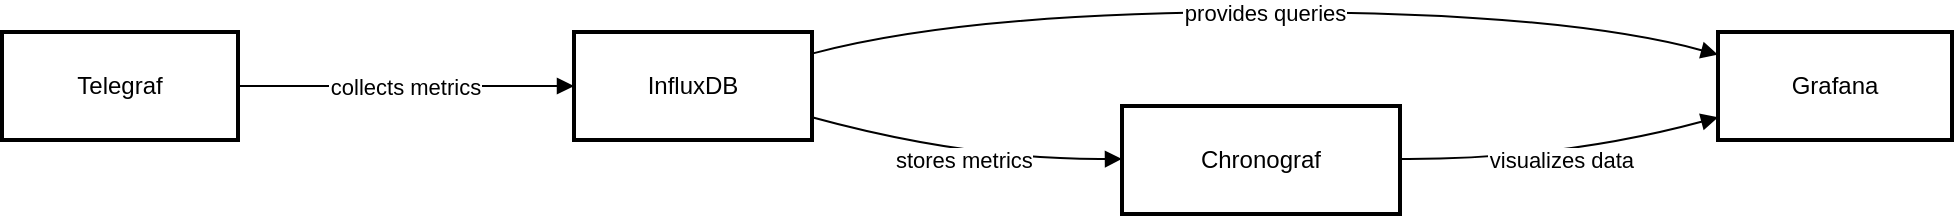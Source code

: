 <mxfile version="26.0.10">
  <diagram name="Page-1" id="Bw41vkDhc_ei8fJo2o0r">
    <mxGraphModel>
      <root>
        <mxCell id="0" />
        <mxCell id="1" parent="0" />
        <mxCell id="2" value="Telegraf" style="whiteSpace=wrap;strokeWidth=2;" vertex="1" parent="1">
          <mxGeometry x="8" y="29" width="118" height="54" as="geometry" />
        </mxCell>
        <mxCell id="3" value="InfluxDB" style="whiteSpace=wrap;strokeWidth=2;" vertex="1" parent="1">
          <mxGeometry x="294" y="29" width="119" height="54" as="geometry" />
        </mxCell>
        <mxCell id="4" value="Chronograf" style="whiteSpace=wrap;strokeWidth=2;" vertex="1" parent="1">
          <mxGeometry x="568" y="66" width="139" height="54" as="geometry" />
        </mxCell>
        <mxCell id="5" value="Grafana" style="whiteSpace=wrap;strokeWidth=2;" vertex="1" parent="1">
          <mxGeometry x="866" y="29" width="117" height="54" as="geometry" />
        </mxCell>
        <mxCell id="6" value="collects metrics" style="curved=1;startArrow=none;endArrow=block;exitX=1;exitY=0.5;entryX=0;entryY=0.5;" edge="1" parent="1" source="2" target="3">
          <mxGeometry relative="1" as="geometry">
            <Array as="points" />
          </mxGeometry>
        </mxCell>
        <mxCell id="7" value="stores metrics" style="curved=1;startArrow=none;endArrow=block;exitX=1;exitY=0.79;entryX=0;entryY=0.49;" edge="1" parent="1" source="3" target="4">
          <mxGeometry relative="1" as="geometry">
            <Array as="points">
              <mxPoint x="491" y="93" />
            </Array>
          </mxGeometry>
        </mxCell>
        <mxCell id="8" value="provides queries" style="curved=1;startArrow=none;endArrow=block;exitX=1;exitY=0.2;entryX=0;entryY=0.21;" edge="1" parent="1" source="3" target="5">
          <mxGeometry relative="1" as="geometry">
            <Array as="points">
              <mxPoint x="491" y="19" />
              <mxPoint x="787" y="19" />
            </Array>
          </mxGeometry>
        </mxCell>
        <mxCell id="9" value="visualizes data" style="curved=1;startArrow=none;endArrow=block;exitX=1;exitY=0.49;entryX=0;entryY=0.79;" edge="1" parent="1" source="4" target="5">
          <mxGeometry relative="1" as="geometry">
            <Array as="points">
              <mxPoint x="787" y="93" />
            </Array>
          </mxGeometry>
        </mxCell>
      </root>
    </mxGraphModel>
  </diagram>
</mxfile>
